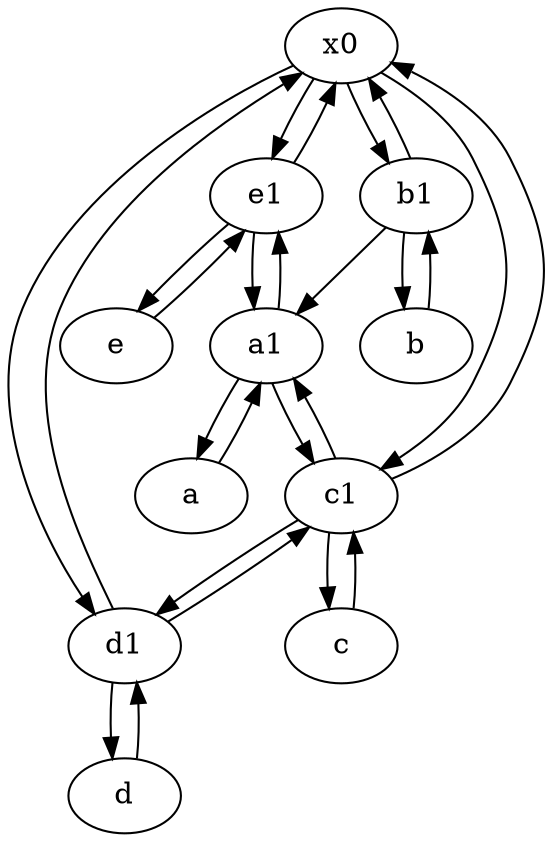 digraph  {
	x0;
	c [pos="20,10!"];
	b [pos="50,20!"];
	a1 [pos="40,15!"];
	e1 [pos="25,45!"];
	e [pos="30,50!"];
	d [pos="20,30!"];
	d1 [pos="25,30!"];
	a [pos="40,10!"];
	b1 [pos="45,20!"];
	c1 [pos="30,15!"];
	a1 -> e1;
	e1 -> a1;
	x0 -> c1;
	c1 -> d1;
	d -> d1;
	x0 -> e1;
	a1 -> a;
	b -> b1;
	c1 -> c;
	x0 -> d1;
	a1 -> c1;
	d1 -> x0;
	d1 -> d;
	b1 -> b;
	x0 -> b1;
	b1 -> a1;
	c -> c1;
	c1 -> a1;
	e -> e1;
	b1 -> x0;
	c1 -> x0;
	a -> a1;
	d1 -> c1;
	e1 -> x0;
	e1 -> e;

	}
